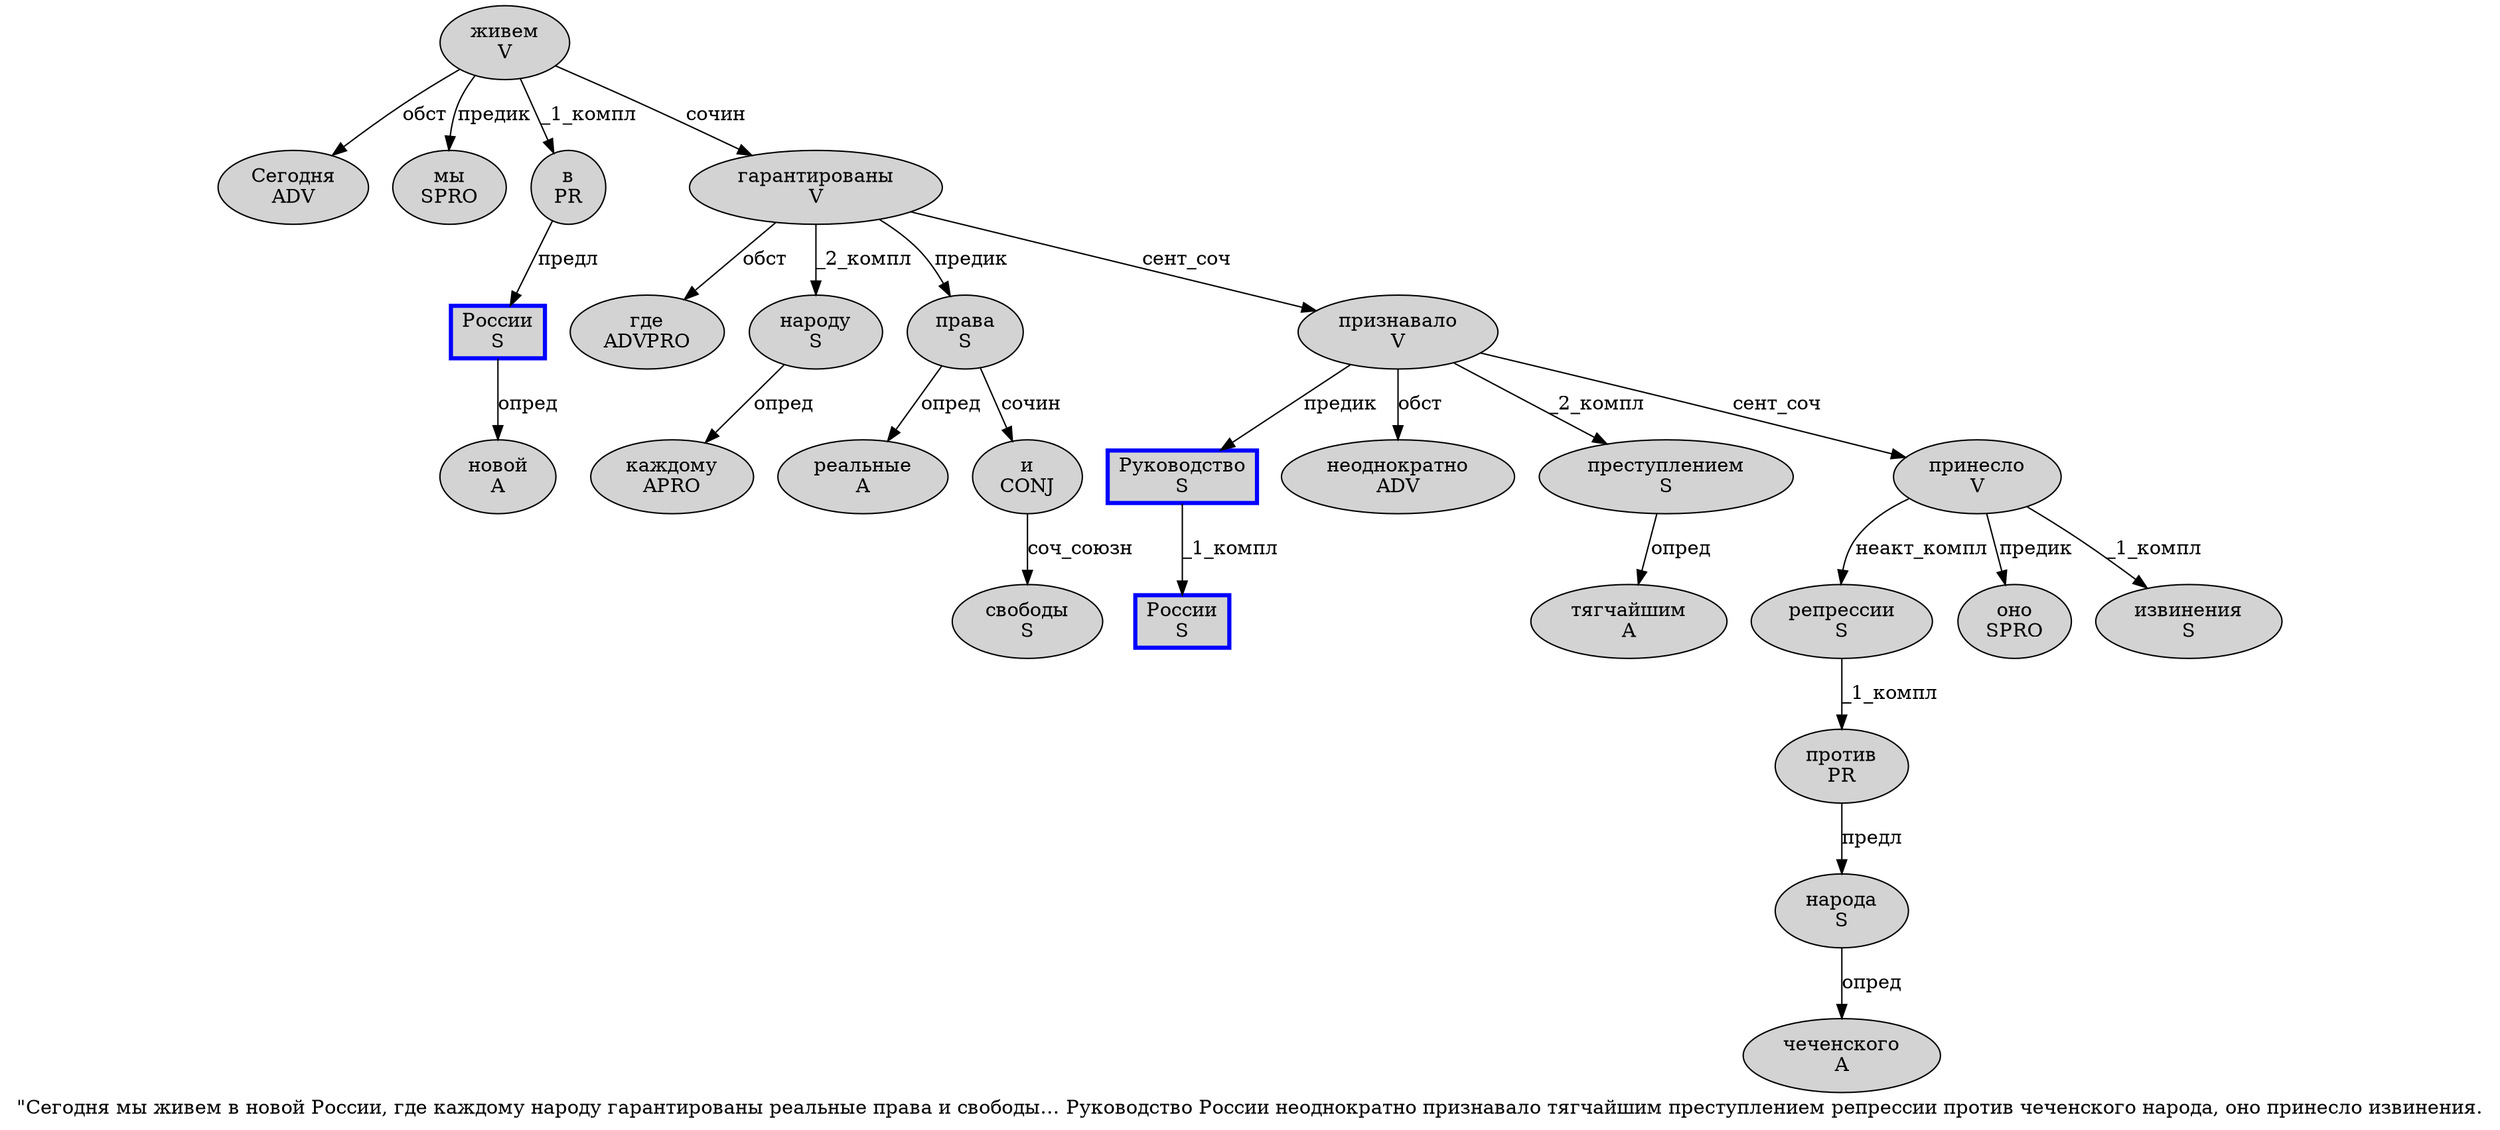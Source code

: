 digraph SENTENCE_385 {
	graph [label="\"Сегодня мы живем в новой России, где каждому народу гарантированы реальные права и свободы… Руководство России неоднократно признавало тягчайшим преступлением репрессии против чеченского народа, оно принесло извинения."]
	node [style=filled]
		1 [label="Сегодня
ADV" color="" fillcolor=lightgray penwidth=1 shape=ellipse]
		2 [label="мы
SPRO" color="" fillcolor=lightgray penwidth=1 shape=ellipse]
		3 [label="живем
V" color="" fillcolor=lightgray penwidth=1 shape=ellipse]
		4 [label="в
PR" color="" fillcolor=lightgray penwidth=1 shape=ellipse]
		5 [label="новой
A" color="" fillcolor=lightgray penwidth=1 shape=ellipse]
		6 [label="России
S" color=blue fillcolor=lightgray penwidth=3 shape=box]
		8 [label="где
ADVPRO" color="" fillcolor=lightgray penwidth=1 shape=ellipse]
		9 [label="каждому
APRO" color="" fillcolor=lightgray penwidth=1 shape=ellipse]
		10 [label="народу
S" color="" fillcolor=lightgray penwidth=1 shape=ellipse]
		11 [label="гарантированы
V" color="" fillcolor=lightgray penwidth=1 shape=ellipse]
		12 [label="реальные
A" color="" fillcolor=lightgray penwidth=1 shape=ellipse]
		13 [label="права
S" color="" fillcolor=lightgray penwidth=1 shape=ellipse]
		14 [label="и
CONJ" color="" fillcolor=lightgray penwidth=1 shape=ellipse]
		15 [label="свободы
S" color="" fillcolor=lightgray penwidth=1 shape=ellipse]
		17 [label="Руководство
S" color=blue fillcolor=lightgray penwidth=3 shape=box]
		18 [label="России
S" color=blue fillcolor=lightgray penwidth=3 shape=box]
		19 [label="неоднократно
ADV" color="" fillcolor=lightgray penwidth=1 shape=ellipse]
		20 [label="признавало
V" color="" fillcolor=lightgray penwidth=1 shape=ellipse]
		21 [label="тягчайшим
A" color="" fillcolor=lightgray penwidth=1 shape=ellipse]
		22 [label="преступлением
S" color="" fillcolor=lightgray penwidth=1 shape=ellipse]
		23 [label="репрессии
S" color="" fillcolor=lightgray penwidth=1 shape=ellipse]
		24 [label="против
PR" color="" fillcolor=lightgray penwidth=1 shape=ellipse]
		25 [label="чеченского
A" color="" fillcolor=lightgray penwidth=1 shape=ellipse]
		26 [label="народа
S" color="" fillcolor=lightgray penwidth=1 shape=ellipse]
		28 [label="оно
SPRO" color="" fillcolor=lightgray penwidth=1 shape=ellipse]
		29 [label="принесло
V" color="" fillcolor=lightgray penwidth=1 shape=ellipse]
		30 [label="извинения
S" color="" fillcolor=lightgray penwidth=1 shape=ellipse]
			6 -> 5 [label="опред"]
			14 -> 15 [label="соч_союзн"]
			26 -> 25 [label="опред"]
			4 -> 6 [label="предл"]
			23 -> 24 [label="_1_компл"]
			10 -> 9 [label="опред"]
			20 -> 17 [label="предик"]
			20 -> 19 [label="обст"]
			20 -> 22 [label="_2_компл"]
			20 -> 29 [label="сент_соч"]
			22 -> 21 [label="опред"]
			29 -> 23 [label="неакт_компл"]
			29 -> 28 [label="предик"]
			29 -> 30 [label="_1_компл"]
			24 -> 26 [label="предл"]
			13 -> 12 [label="опред"]
			13 -> 14 [label="сочин"]
			3 -> 1 [label="обст"]
			3 -> 2 [label="предик"]
			3 -> 4 [label="_1_компл"]
			3 -> 11 [label="сочин"]
			11 -> 8 [label="обст"]
			11 -> 10 [label="_2_компл"]
			11 -> 13 [label="предик"]
			11 -> 20 [label="сент_соч"]
			17 -> 18 [label="_1_компл"]
}